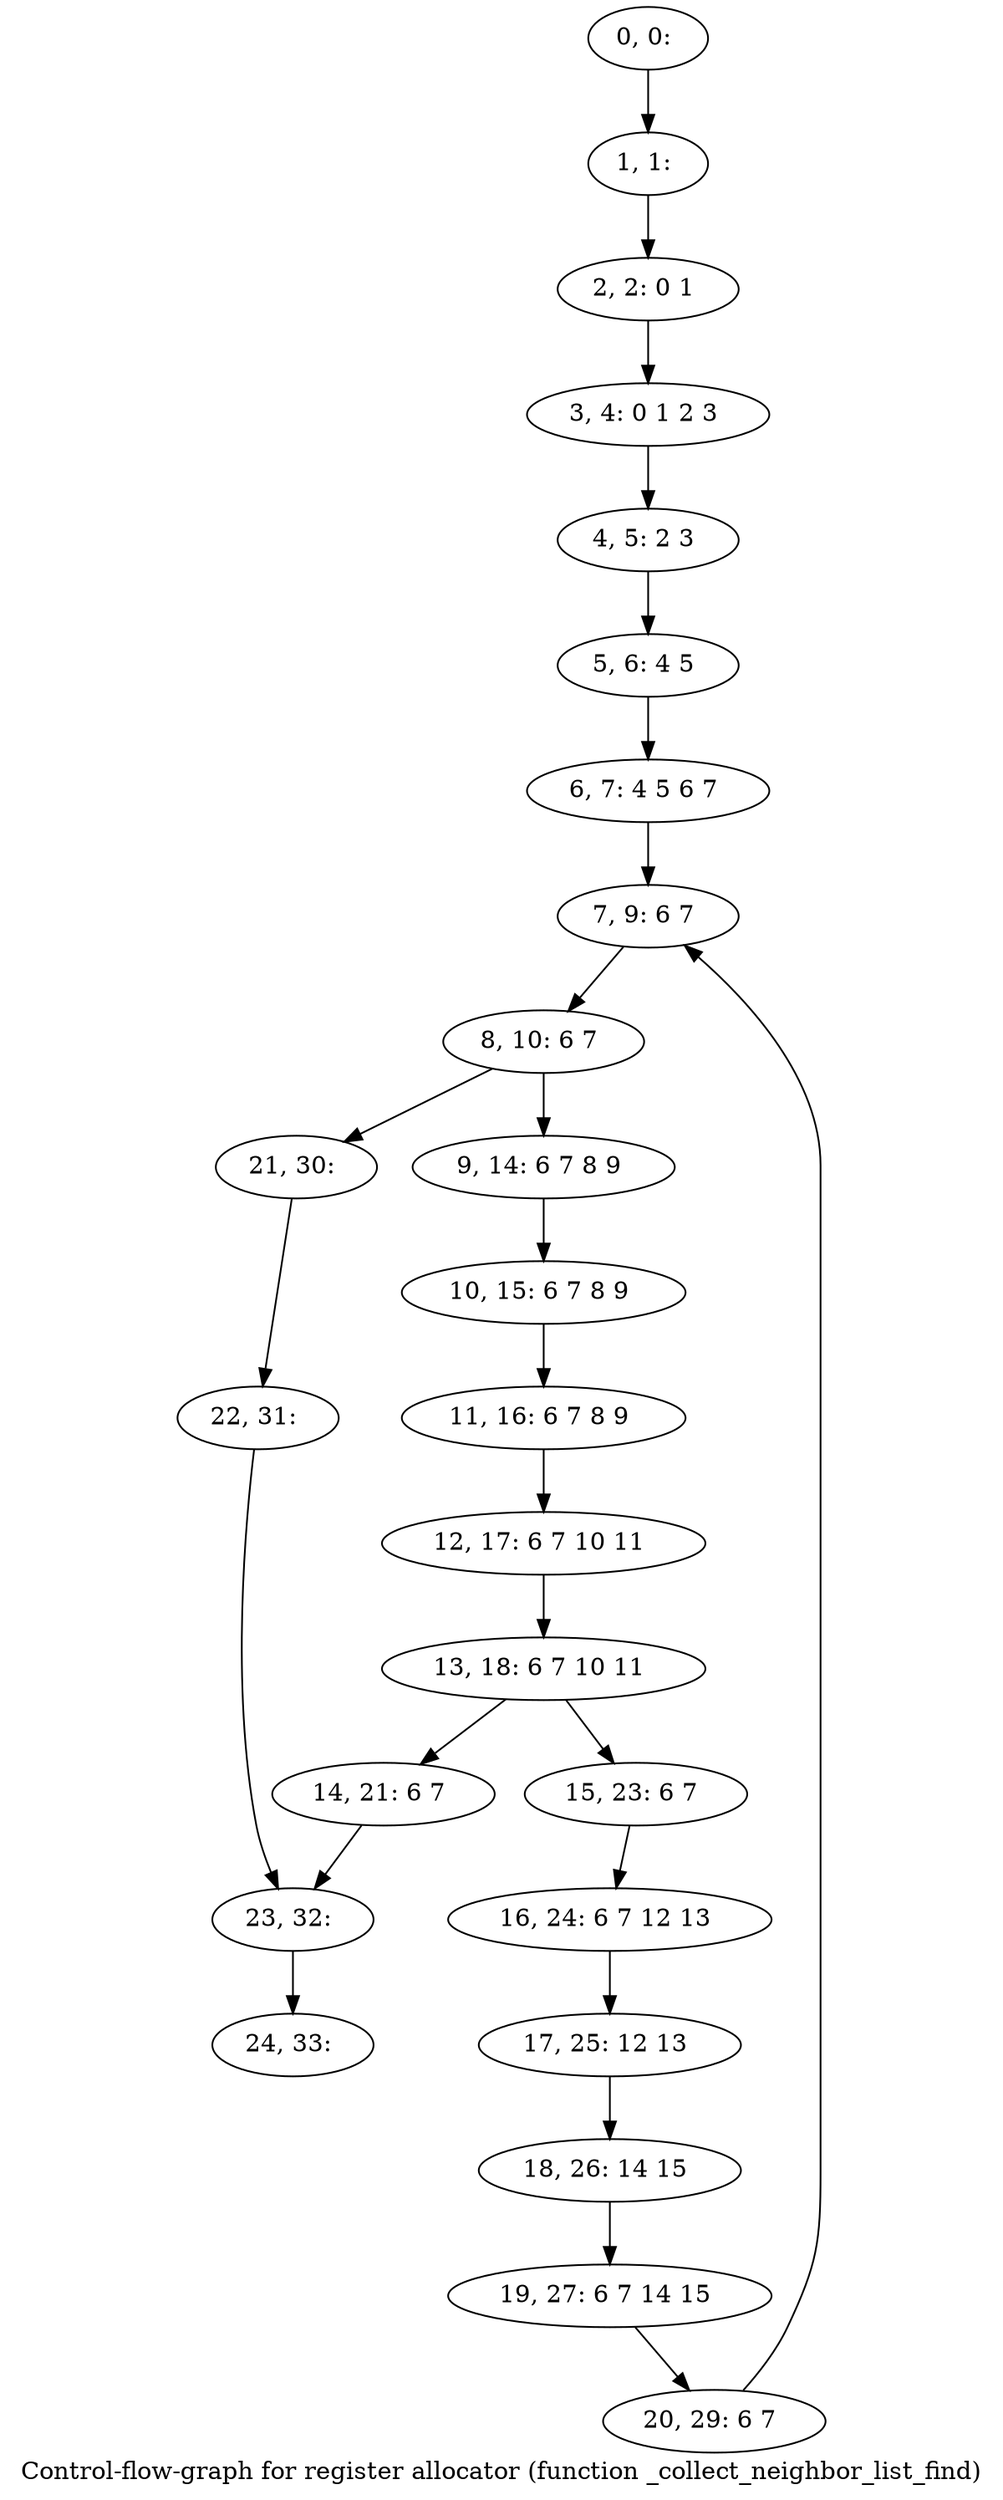 digraph G {
graph [label="Control-flow-graph for register allocator (function _collect_neighbor_list_find)"]
0[label="0, 0: "];
1[label="1, 1: "];
2[label="2, 2: 0 1 "];
3[label="3, 4: 0 1 2 3 "];
4[label="4, 5: 2 3 "];
5[label="5, 6: 4 5 "];
6[label="6, 7: 4 5 6 7 "];
7[label="7, 9: 6 7 "];
8[label="8, 10: 6 7 "];
9[label="9, 14: 6 7 8 9 "];
10[label="10, 15: 6 7 8 9 "];
11[label="11, 16: 6 7 8 9 "];
12[label="12, 17: 6 7 10 11 "];
13[label="13, 18: 6 7 10 11 "];
14[label="14, 21: 6 7 "];
15[label="15, 23: 6 7 "];
16[label="16, 24: 6 7 12 13 "];
17[label="17, 25: 12 13 "];
18[label="18, 26: 14 15 "];
19[label="19, 27: 6 7 14 15 "];
20[label="20, 29: 6 7 "];
21[label="21, 30: "];
22[label="22, 31: "];
23[label="23, 32: "];
24[label="24, 33: "];
0->1 ;
1->2 ;
2->3 ;
3->4 ;
4->5 ;
5->6 ;
6->7 ;
7->8 ;
8->9 ;
8->21 ;
9->10 ;
10->11 ;
11->12 ;
12->13 ;
13->14 ;
13->15 ;
14->23 ;
15->16 ;
16->17 ;
17->18 ;
18->19 ;
19->20 ;
20->7 ;
21->22 ;
22->23 ;
23->24 ;
}
